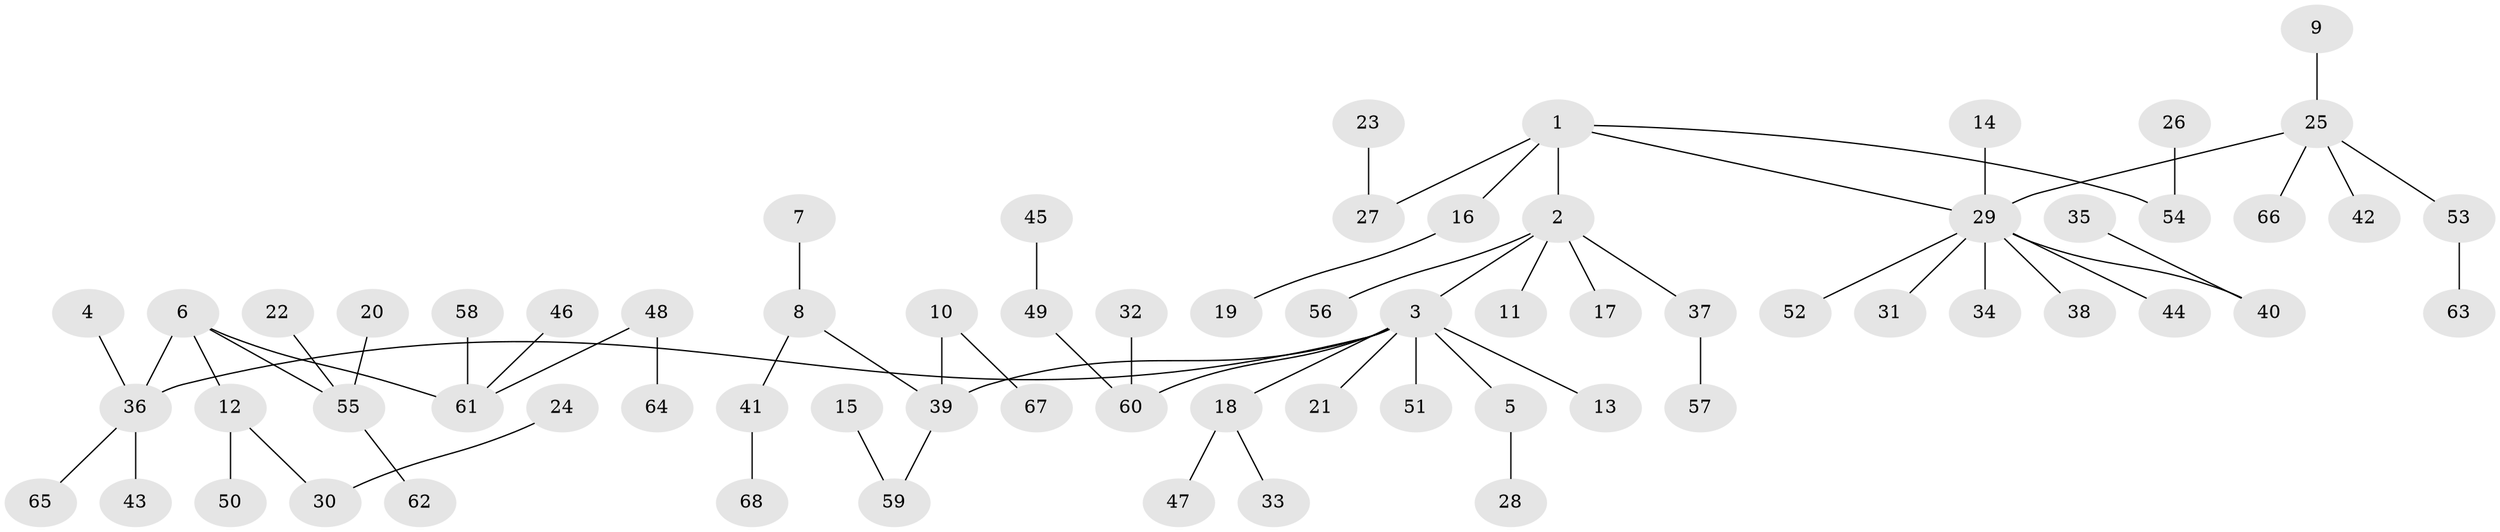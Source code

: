 // original degree distribution, {5: 0.022222222222222223, 8: 0.007407407407407408, 3: 0.13333333333333333, 10: 0.007407407407407408, 7: 0.007407407407407408, 4: 0.044444444444444446, 6: 0.022222222222222223, 2: 0.2222222222222222, 1: 0.5333333333333333}
// Generated by graph-tools (version 1.1) at 2025/48/03/06/25 01:48:57]
// undirected, 68 vertices, 67 edges
graph export_dot {
graph [start="1"]
  node [color=gray90,style=filled];
  1;
  2;
  3;
  4;
  5;
  6;
  7;
  8;
  9;
  10;
  11;
  12;
  13;
  14;
  15;
  16;
  17;
  18;
  19;
  20;
  21;
  22;
  23;
  24;
  25;
  26;
  27;
  28;
  29;
  30;
  31;
  32;
  33;
  34;
  35;
  36;
  37;
  38;
  39;
  40;
  41;
  42;
  43;
  44;
  45;
  46;
  47;
  48;
  49;
  50;
  51;
  52;
  53;
  54;
  55;
  56;
  57;
  58;
  59;
  60;
  61;
  62;
  63;
  64;
  65;
  66;
  67;
  68;
  1 -- 2 [weight=1.0];
  1 -- 16 [weight=1.0];
  1 -- 27 [weight=1.0];
  1 -- 29 [weight=1.0];
  1 -- 54 [weight=1.0];
  2 -- 3 [weight=1.0];
  2 -- 11 [weight=1.0];
  2 -- 17 [weight=1.0];
  2 -- 37 [weight=1.0];
  2 -- 56 [weight=1.0];
  3 -- 5 [weight=1.0];
  3 -- 13 [weight=1.0];
  3 -- 18 [weight=1.0];
  3 -- 21 [weight=1.0];
  3 -- 36 [weight=1.0];
  3 -- 39 [weight=1.0];
  3 -- 51 [weight=1.0];
  3 -- 60 [weight=1.0];
  4 -- 36 [weight=1.0];
  5 -- 28 [weight=1.0];
  6 -- 12 [weight=1.0];
  6 -- 36 [weight=1.0];
  6 -- 55 [weight=1.0];
  6 -- 61 [weight=1.0];
  7 -- 8 [weight=1.0];
  8 -- 39 [weight=1.0];
  8 -- 41 [weight=1.0];
  9 -- 25 [weight=1.0];
  10 -- 39 [weight=1.0];
  10 -- 67 [weight=1.0];
  12 -- 30 [weight=1.0];
  12 -- 50 [weight=1.0];
  14 -- 29 [weight=1.0];
  15 -- 59 [weight=1.0];
  16 -- 19 [weight=1.0];
  18 -- 33 [weight=1.0];
  18 -- 47 [weight=1.0];
  20 -- 55 [weight=1.0];
  22 -- 55 [weight=1.0];
  23 -- 27 [weight=1.0];
  24 -- 30 [weight=1.0];
  25 -- 29 [weight=1.0];
  25 -- 42 [weight=1.0];
  25 -- 53 [weight=1.0];
  25 -- 66 [weight=1.0];
  26 -- 54 [weight=1.0];
  29 -- 31 [weight=1.0];
  29 -- 34 [weight=1.0];
  29 -- 38 [weight=1.0];
  29 -- 40 [weight=1.0];
  29 -- 44 [weight=1.0];
  29 -- 52 [weight=1.0];
  32 -- 60 [weight=1.0];
  35 -- 40 [weight=1.0];
  36 -- 43 [weight=1.0];
  36 -- 65 [weight=1.0];
  37 -- 57 [weight=1.0];
  39 -- 59 [weight=1.0];
  41 -- 68 [weight=1.0];
  45 -- 49 [weight=1.0];
  46 -- 61 [weight=1.0];
  48 -- 61 [weight=1.0];
  48 -- 64 [weight=1.0];
  49 -- 60 [weight=1.0];
  53 -- 63 [weight=1.0];
  55 -- 62 [weight=1.0];
  58 -- 61 [weight=1.0];
}

